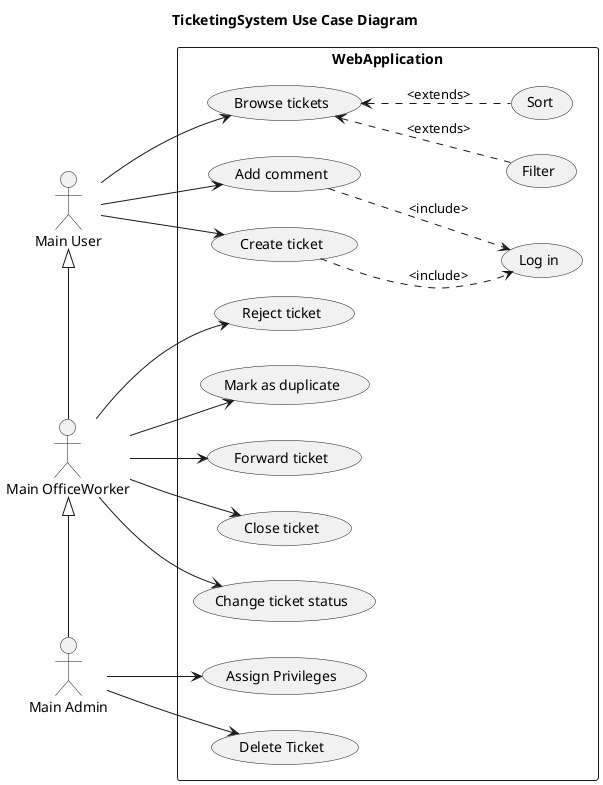 @startuml
title TicketingSystem Use Case Diagram
left to right direction
'https://plantuml.com/use-case-diagram

:Main Admin: as Admin
:Main OfficeWorker: as OfficeWorker
:Main User: as User

User <|- OfficeWorker
OfficeWorker <|- Admin


rectangle WebApplication {
OfficeWorker -> (Reject ticket)
OfficeWorker -> (Mark as duplicate)
OfficeWorker -> (Forward ticket)
OfficeWorker -> (Close ticket)
OfficeWorker -> (Change ticket status)



User --> (Browse tickets)
User --> (Add comment)
User --> (Create ticket)

(Browse tickets) <.. (Filter): <extends>
(Browse tickets) <.. (Sort): <extends>
(Create ticket) ..> (Log in): <include>
(Add comment) ..> (Log in): <include>


Admin --> (Assign Privileges)
Admin --> (Delete Ticket)

}


@enduml